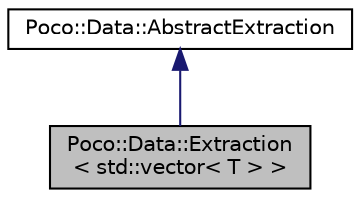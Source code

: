 digraph "Poco::Data::Extraction&lt; std::vector&lt; T &gt; &gt;"
{
 // LATEX_PDF_SIZE
  edge [fontname="Helvetica",fontsize="10",labelfontname="Helvetica",labelfontsize="10"];
  node [fontname="Helvetica",fontsize="10",shape=record];
  Node1 [label="Poco::Data::Extraction\l\< std::vector\< T \> \>",height=0.2,width=0.4,color="black", fillcolor="grey75", style="filled", fontcolor="black",tooltip="Vector Data Type specialization for extraction of values from a query result set."];
  Node2 -> Node1 [dir="back",color="midnightblue",fontsize="10",style="solid"];
  Node2 [label="Poco::Data::AbstractExtraction",height=0.2,width=0.4,color="black", fillcolor="white", style="filled",URL="$classPoco_1_1Data_1_1AbstractExtraction.html",tooltip=" "];
}
